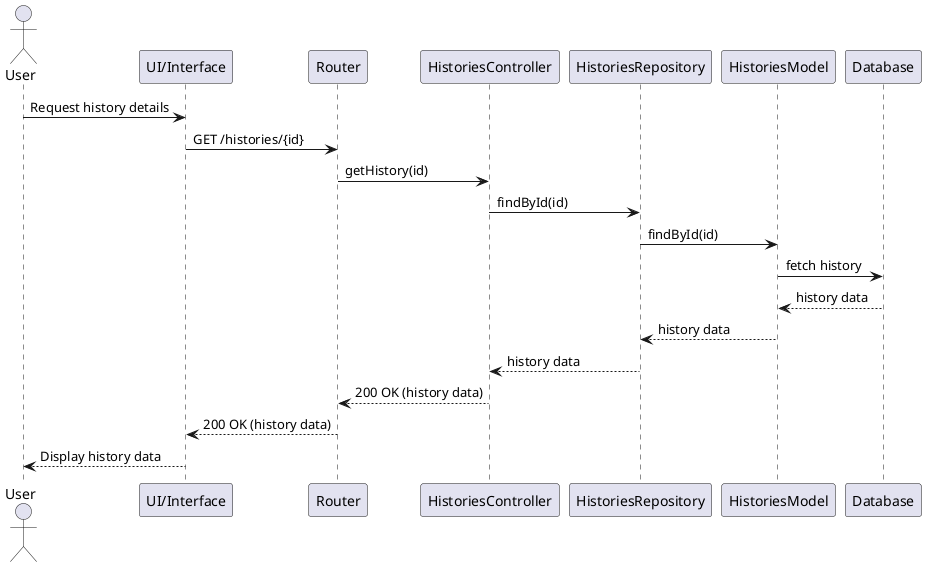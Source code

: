 @startuml
actor User
participant "UI/Interface" as UI
participant "Router" as Router
participant "HistoriesController" as Controller
participant "HistoriesRepository" as Repository
participant "HistoriesModel" as Model
participant "Database" as DB

User -> UI: Request history details
UI -> Router: GET /histories/{id}
Router -> Controller: getHistory(id)
Controller -> Repository: findById(id)
Repository -> Model: findById(id)
Model -> DB: fetch history
DB --> Model: history data
Model --> Repository: history data
Repository --> Controller: history data
Controller --> Router: 200 OK (history data)
Router --> UI: 200 OK (history data)
UI --> User: Display history data
@enduml
